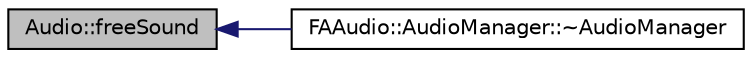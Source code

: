 digraph G
{
  edge [fontname="Helvetica",fontsize="10",labelfontname="Helvetica",labelfontsize="10"];
  node [fontname="Helvetica",fontsize="10",shape=record];
  rankdir="LR";
  Node1 [label="Audio::freeSound",height=0.2,width=0.4,color="black", fillcolor="grey75", style="filled" fontcolor="black"];
  Node1 -> Node2 [dir="back",color="midnightblue",fontsize="10",style="solid",fontname="Helvetica"];
  Node2 [label="FAAudio::AudioManager::~AudioManager",height=0.2,width=0.4,color="black", fillcolor="white", style="filled",URL="$class_f_a_audio_1_1_audio_manager.html#ae0c2afb9f1882bebf326ba0ab82ee906"];
}
